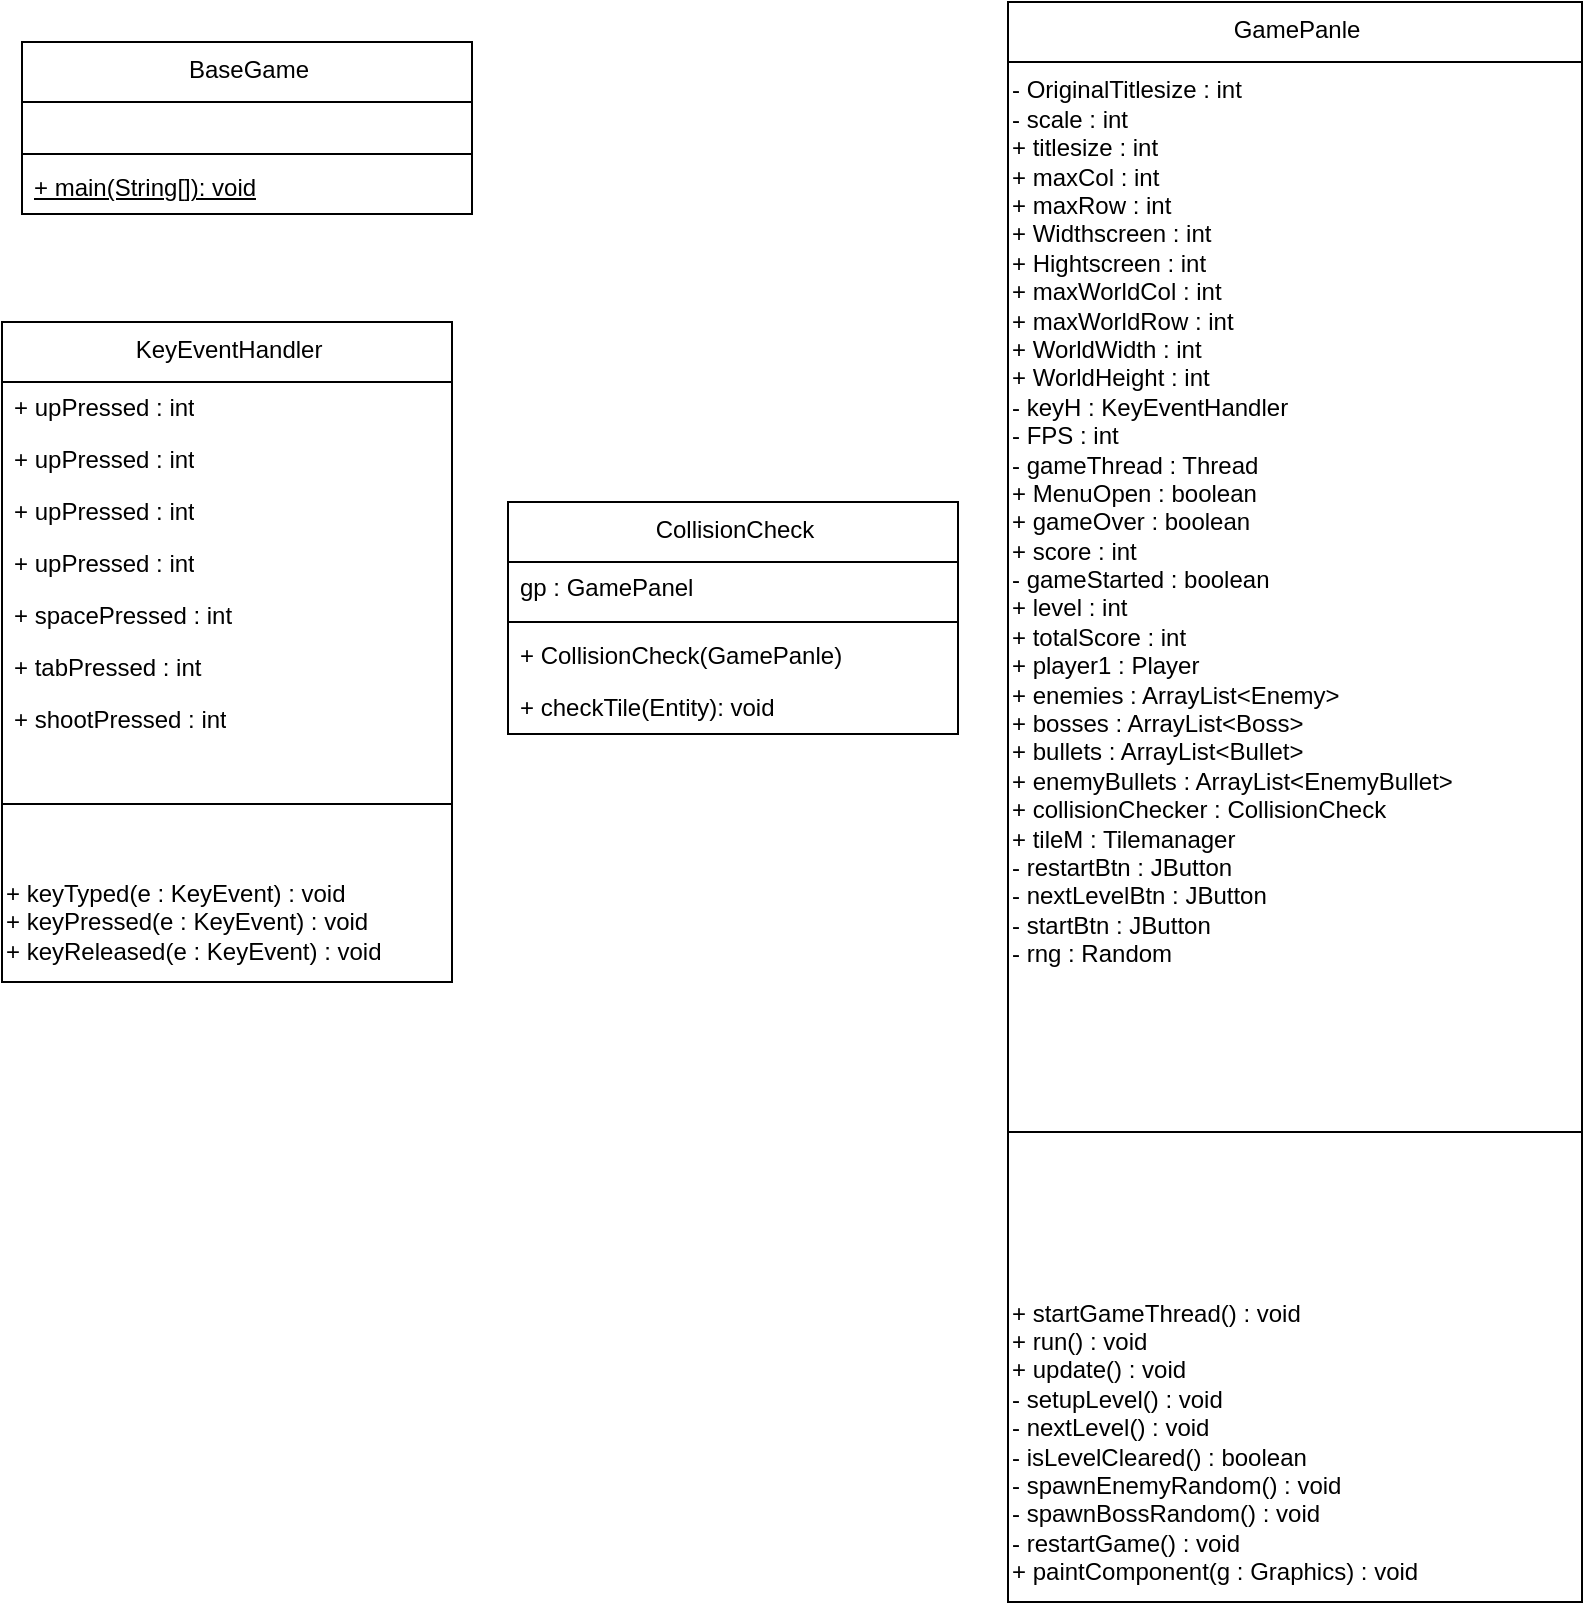 <mxfile>
    <diagram id="atoUnrEFBCs-9rd982PQ" name="Page-1">
        <mxGraphModel dx="1216" dy="510" grid="1" gridSize="10" guides="1" tooltips="1" connect="1" arrows="1" fold="1" page="1" pageScale="1" pageWidth="850" pageHeight="1100" math="0" shadow="0">
            <root>
                <mxCell id="0"/>
                <mxCell id="1" parent="0"/>
                <mxCell id="2" value="BaseGame" style="swimlane;fontStyle=0;align=center;verticalAlign=top;childLayout=stackLayout;horizontal=1;startSize=30;horizontalStack=0;resizeParent=1;resizeParentMax=0;resizeLast=0;collapsible=0;marginBottom=0;html=1;" parent="1" vertex="1">
                    <mxGeometry x="70" y="80" width="225" height="86" as="geometry"/>
                </mxCell>
                <mxCell id="3" value="" style="text;html=1;strokeColor=none;fillColor=none;align=left;verticalAlign=middle;spacingLeft=4;spacingRight=4;overflow=hidden;rotatable=0;points=[[0,0.5],[1,0.5]];portConstraint=eastwest;fontStyle=4;" parent="2" vertex="1">
                    <mxGeometry y="26" width="225" height="26" as="geometry"/>
                </mxCell>
                <mxCell id="4" style="line;strokeWidth=1;fillColor=none;align=left;verticalAlign=middle;spacingTop=-1;spacingLeft=3;spacingRight=3;rotatable=0;labelPosition=right;points=[];portConstraint=eastwest;" parent="2" vertex="1">
                    <mxGeometry y="52" width="225" height="8" as="geometry"/>
                </mxCell>
                <mxCell id="5" value="+ main(String[]): void" style="text;html=1;strokeColor=none;fillColor=none;align=left;verticalAlign=middle;spacingLeft=4;spacingRight=4;overflow=hidden;rotatable=0;points=[[0,0.5],[1,0.5]];portConstraint=eastwest;fontStyle=4;" parent="2" vertex="1">
                    <mxGeometry y="60" width="225" height="26" as="geometry"/>
                </mxCell>
                <mxCell id="6" value="CollisionCheck" style="swimlane;fontStyle=0;align=center;verticalAlign=top;childLayout=stackLayout;horizontal=1;startSize=30;horizontalStack=0;resizeParent=1;resizeParentMax=0;resizeLast=0;collapsible=0;marginBottom=0;html=1;" parent="1" vertex="1">
                    <mxGeometry x="313" y="310" width="225" height="116" as="geometry"/>
                </mxCell>
                <mxCell id="7" value="gp : GamePanel" style="text;html=1;strokeColor=none;fillColor=none;align=left;verticalAlign=middle;spacingLeft=4;spacingRight=4;overflow=hidden;rotatable=0;points=[[0,0.5],[1,0.5]];portConstraint=eastwest;" parent="6" vertex="1">
                    <mxGeometry y="30" width="225" height="26" as="geometry"/>
                </mxCell>
                <mxCell id="8" style="line;strokeWidth=1;fillColor=none;align=left;verticalAlign=middle;spacingTop=-1;spacingLeft=3;spacingRight=3;rotatable=0;labelPosition=right;points=[];portConstraint=eastwest;" parent="6" vertex="1">
                    <mxGeometry y="56" width="225" height="8" as="geometry"/>
                </mxCell>
                <mxCell id="9" value="+ CollisionCheck(GamePanle)" style="text;html=1;strokeColor=none;fillColor=none;align=left;verticalAlign=middle;spacingLeft=4;spacingRight=4;overflow=hidden;rotatable=0;points=[[0,0.5],[1,0.5]];portConstraint=eastwest;" parent="6" vertex="1">
                    <mxGeometry y="64" width="225" height="26" as="geometry"/>
                </mxCell>
                <mxCell id="10" value="+ checkTile(Entity): void" style="text;html=1;strokeColor=none;fillColor=none;align=left;verticalAlign=middle;spacingLeft=4;spacingRight=4;overflow=hidden;rotatable=0;points=[[0,0.5],[1,0.5]];portConstraint=eastwest;" parent="6" vertex="1">
                    <mxGeometry y="90" width="225" height="26" as="geometry"/>
                </mxCell>
                <mxCell id="11" value="GamePanle" style="swimlane;fontStyle=0;align=center;verticalAlign=top;childLayout=stackLayout;horizontal=1;startSize=30;horizontalStack=0;resizeParent=1;resizeParentMax=0;resizeLast=0;collapsible=0;marginBottom=0;html=1;" parent="1" vertex="1">
                    <mxGeometry x="563" y="60" width="287" height="800" as="geometry"/>
                </mxCell>
                <mxCell id="23" value="&lt;div&gt;&lt;div&gt;- OriginalTitlesize : int&lt;/div&gt;&lt;div&gt;- scale : int&lt;/div&gt;&lt;div&gt;+ titlesize : int&lt;/div&gt;&lt;div&gt;+ maxCol : int&lt;/div&gt;&lt;div&gt;+ maxRow : int&lt;/div&gt;&lt;div&gt;+ Widthscreen : int&lt;/div&gt;&lt;div&gt;+ Hightscreen : int&lt;/div&gt;&lt;div&gt;+ maxWorldCol : int&lt;/div&gt;&lt;div&gt;+ maxWorldRow : int&lt;/div&gt;&lt;div&gt;+ WorldWidth : int&lt;/div&gt;&lt;div&gt;+ WorldHeight : int&lt;/div&gt;&lt;div&gt;- keyH : KeyEventHandler&lt;/div&gt;&lt;div&gt;- FPS : int&lt;/div&gt;&lt;div&gt;- gameThread : Thread&lt;/div&gt;&lt;div&gt;+ MenuOpen : boolean&lt;/div&gt;&lt;div&gt;+ gameOver : boolean&lt;/div&gt;&lt;div&gt;+ score : int&lt;/div&gt;&lt;div&gt;- gameStarted : boolean&lt;/div&gt;&lt;div&gt;+ level : int&lt;/div&gt;&lt;div&gt;+ totalScore : int&lt;/div&gt;&lt;div&gt;+ player1 : Player&lt;/div&gt;&lt;div&gt;+ enemies : ArrayList&amp;lt;Enemy&amp;gt;&lt;/div&gt;&lt;div&gt;+ bosses : ArrayList&amp;lt;Boss&amp;gt;&lt;/div&gt;&lt;div&gt;+ bullets : ArrayList&amp;lt;Bullet&amp;gt;&lt;/div&gt;&lt;div&gt;+ enemyBullets : ArrayList&amp;lt;EnemyBullet&amp;gt;&lt;/div&gt;&lt;div&gt;+ collisionChecker : CollisionCheck&lt;/div&gt;&lt;div&gt;+ tileM : Tilemanager&lt;/div&gt;&lt;div&gt;- restartBtn : JButton&lt;/div&gt;&lt;div&gt;- nextLevelBtn : JButton&lt;/div&gt;&lt;div&gt;- startBtn : JButton&lt;/div&gt;&lt;div&gt;- rng : Random&lt;/div&gt;&lt;/div&gt;" style="text;html=1;align=left;verticalAlign=middle;resizable=0;points=[];autosize=1;strokeColor=none;fillColor=none;" vertex="1" parent="11">
                    <mxGeometry y="30" width="287" height="460" as="geometry"/>
                </mxCell>
                <mxCell id="12" style="line;strokeWidth=1;fillColor=none;align=left;verticalAlign=middle;spacingTop=-1;spacingLeft=3;spacingRight=3;rotatable=0;labelPosition=right;points=[];portConstraint=eastwest;" parent="11" vertex="1">
                    <mxGeometry y="490" width="287" height="150" as="geometry"/>
                </mxCell>
                <mxCell id="24" value="&lt;div&gt;&lt;font color=&quot;#000000&quot;&gt;+ startGameThread() : void&lt;/font&gt;&lt;/div&gt;&lt;div&gt;&lt;font color=&quot;#000000&quot;&gt;+ run() : void&lt;/font&gt;&lt;/div&gt;&lt;div&gt;&lt;font color=&quot;#000000&quot;&gt;+ update() : void&lt;/font&gt;&lt;/div&gt;&lt;div&gt;&lt;font color=&quot;#000000&quot;&gt;- setupLevel() : void&lt;/font&gt;&lt;/div&gt;&lt;div&gt;&lt;font color=&quot;#000000&quot;&gt;- nextLevel() : void&lt;/font&gt;&lt;/div&gt;&lt;div&gt;&lt;font color=&quot;#000000&quot;&gt;- isLevelCleared() : boolean&lt;/font&gt;&lt;/div&gt;&lt;div&gt;&lt;font color=&quot;#000000&quot;&gt;- spawnEnemyRandom() : void&lt;/font&gt;&lt;/div&gt;&lt;div&gt;&lt;font color=&quot;#000000&quot;&gt;- spawnBossRandom() : void&lt;/font&gt;&lt;/div&gt;&lt;div&gt;&lt;font color=&quot;#000000&quot;&gt;- restartGame() : void&lt;/font&gt;&lt;/div&gt;&lt;div&gt;&lt;font color=&quot;#000000&quot;&gt;+ paintComponent(g : Graphics) : void&lt;/font&gt;&lt;/div&gt;" style="text;html=1;align=left;verticalAlign=middle;resizable=0;points=[];autosize=1;strokeColor=none;fillColor=none;" vertex="1" parent="11">
                    <mxGeometry y="640" width="287" height="160" as="geometry"/>
                </mxCell>
                <mxCell id="13" value="KeyEventHandler" style="swimlane;fontStyle=0;align=center;verticalAlign=top;childLayout=stackLayout;horizontal=1;startSize=30;horizontalStack=0;resizeParent=1;resizeParentMax=0;resizeLast=0;collapsible=0;marginBottom=0;html=1;" parent="1" vertex="1">
                    <mxGeometry x="60" y="220" width="225" height="330" as="geometry"/>
                </mxCell>
                <mxCell id="14" value="+ upPressed : int" style="text;html=1;strokeColor=none;fillColor=none;align=left;verticalAlign=middle;spacingLeft=4;spacingRight=4;overflow=hidden;rotatable=0;points=[[0,0.5],[1,0.5]];portConstraint=eastwest;" parent="13" vertex="1">
                    <mxGeometry y="30" width="225" height="26" as="geometry"/>
                </mxCell>
                <mxCell id="15" value="+ upPressed : int" style="text;html=1;strokeColor=none;fillColor=none;align=left;verticalAlign=middle;spacingLeft=4;spacingRight=4;overflow=hidden;rotatable=0;points=[[0,0.5],[1,0.5]];portConstraint=eastwest;" parent="13" vertex="1">
                    <mxGeometry y="56" width="225" height="26" as="geometry"/>
                </mxCell>
                <mxCell id="16" value="+ upPressed : int" style="text;html=1;strokeColor=none;fillColor=none;align=left;verticalAlign=middle;spacingLeft=4;spacingRight=4;overflow=hidden;rotatable=0;points=[[0,0.5],[1,0.5]];portConstraint=eastwest;" parent="13" vertex="1">
                    <mxGeometry y="82" width="225" height="26" as="geometry"/>
                </mxCell>
                <mxCell id="17" value="+ upPressed : int" style="text;html=1;strokeColor=none;fillColor=none;align=left;verticalAlign=middle;spacingLeft=4;spacingRight=4;overflow=hidden;rotatable=0;points=[[0,0.5],[1,0.5]];portConstraint=eastwest;" parent="13" vertex="1">
                    <mxGeometry y="108" width="225" height="26" as="geometry"/>
                </mxCell>
                <mxCell id="18" value="+ spacePressed : int" style="text;html=1;strokeColor=none;fillColor=none;align=left;verticalAlign=middle;spacingLeft=4;spacingRight=4;overflow=hidden;rotatable=0;points=[[0,0.5],[1,0.5]];portConstraint=eastwest;" parent="13" vertex="1">
                    <mxGeometry y="134" width="225" height="26" as="geometry"/>
                </mxCell>
                <mxCell id="19" value="+ tabPressed : int" style="text;html=1;strokeColor=none;fillColor=none;align=left;verticalAlign=middle;spacingLeft=4;spacingRight=4;overflow=hidden;rotatable=0;points=[[0,0.5],[1,0.5]];portConstraint=eastwest;" parent="13" vertex="1">
                    <mxGeometry y="160" width="225" height="26" as="geometry"/>
                </mxCell>
                <mxCell id="20" value="+ shootPressed : int" style="text;html=1;strokeColor=none;fillColor=none;align=left;verticalAlign=middle;spacingLeft=4;spacingRight=4;overflow=hidden;rotatable=0;points=[[0,0.5],[1,0.5]];portConstraint=eastwest;" parent="13" vertex="1">
                    <mxGeometry y="186" width="225" height="26" as="geometry"/>
                </mxCell>
                <mxCell id="21" style="line;strokeWidth=1;fillColor=none;align=left;verticalAlign=middle;spacingTop=-1;spacingLeft=3;spacingRight=3;rotatable=0;labelPosition=right;points=[];portConstraint=eastwest;" parent="13" vertex="1">
                    <mxGeometry y="212" width="225" height="58" as="geometry"/>
                </mxCell>
                <mxCell id="26" value="&lt;div&gt;&lt;font color=&quot;#000000&quot;&gt;+ keyTyped(e : KeyEvent) : void&lt;/font&gt;&lt;/div&gt;&lt;div&gt;&lt;font color=&quot;#000000&quot;&gt;+ keyPressed(e : KeyEvent) : void&lt;/font&gt;&lt;/div&gt;&lt;div&gt;&lt;font color=&quot;#000000&quot;&gt;+ keyReleased(e : KeyEvent) : void&lt;/font&gt;&lt;/div&gt;" style="text;html=1;align=left;verticalAlign=middle;resizable=0;points=[];autosize=1;strokeColor=none;fillColor=none;" vertex="1" parent="13">
                    <mxGeometry y="270" width="225" height="60" as="geometry"/>
                </mxCell>
            </root>
        </mxGraphModel>
    </diagram>
</mxfile>
